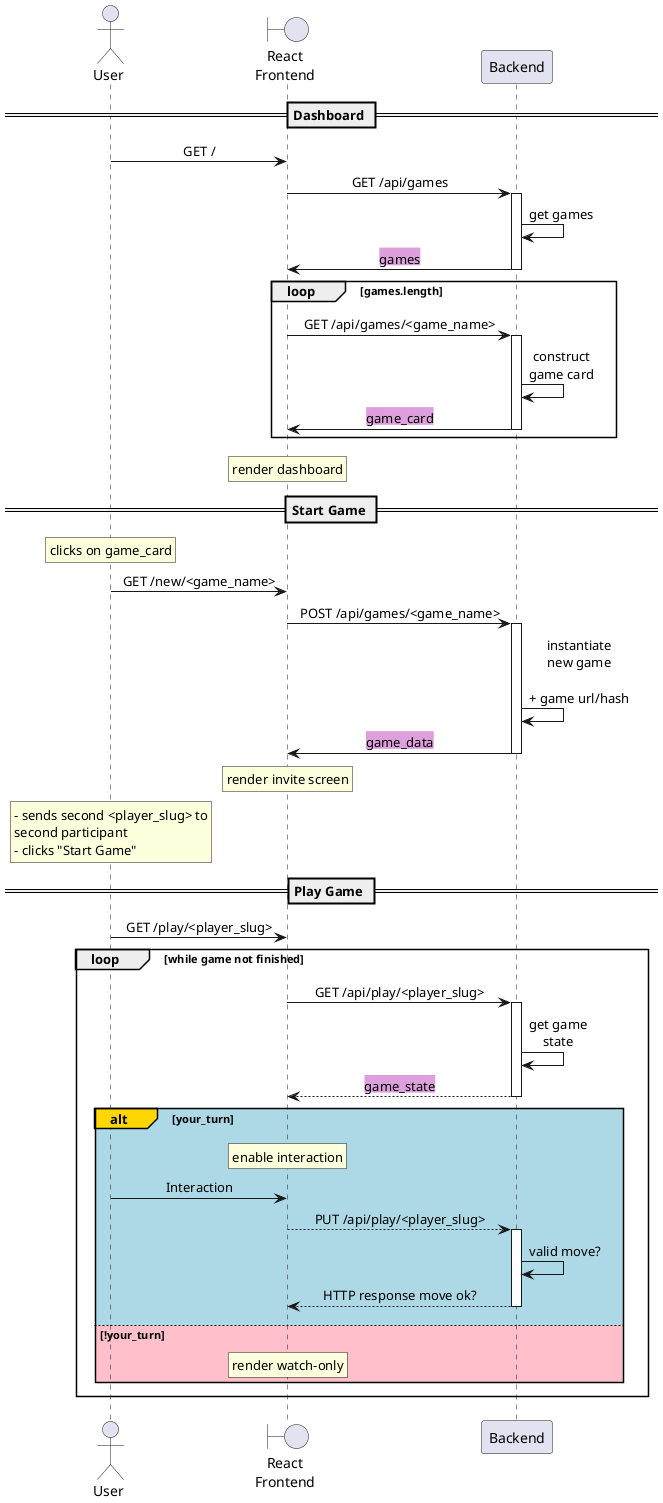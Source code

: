 @startuml
!pragma teoz true
skinparam sequenceMessageAlign center

actor User
boundary "React\nFrontend"
participant Backend

== Dashboard ==
User -> "React\nFrontend" : GET /
"React\nFrontend" -> Backend++ : GET /api/games
Backend -> Backend: get games
Backend -> "React\nFrontend"--: <back:plum>games</back>

loop games.length
  "React\nFrontend" -> Backend++ : GET /api/games/<game_name>
  Backend -> Backend: construct\ngame card
  Backend -> "React\nFrontend"--: <back:plum>game_card</back>
end
rnote over "React\nFrontend": render dashboard

== Start Game ==
rnote over User: clicks on game_card
User -> "React\nFrontend" : GET /new/<game_name>
"React\nFrontend" -> Backend++: POST /api/games/<game_name>
Backend -> Backend: instantiate\nnew game\n\n+ game url/hash
Backend -> "React\nFrontend"--:  <back:plum>game_data</back>

rnote over "React\nFrontend": render invite screen

rnote over User
  - sends second <player_slug> to
  second participant
  - clicks "Start Game"
end note

== Play Game ==

User -> "React\nFrontend" : GET /play/<player_slug>
loop while game not finished
"React\nFrontend" -> Backend++: GET /api/play/<player_slug>
  Backend -> Backend: get game\nstate
  Backend --> "React\nFrontend"--:  <back:plum>game_state</back>
  alt#Gold #LightBlue your_turn
    rnote over "React\nFrontend": enable interaction
    User -> "React\nFrontend": Interaction
    "React\nFrontend" --> Backend++: PUT /api/play/<player_slug>
    Backend -> Backend: valid move?
    Backend --> "React\nFrontend"--: HTTP response move ok?
  else #Pink !your_turn
    rnote over "React\nFrontend": render watch-only
  end
end

@enduml